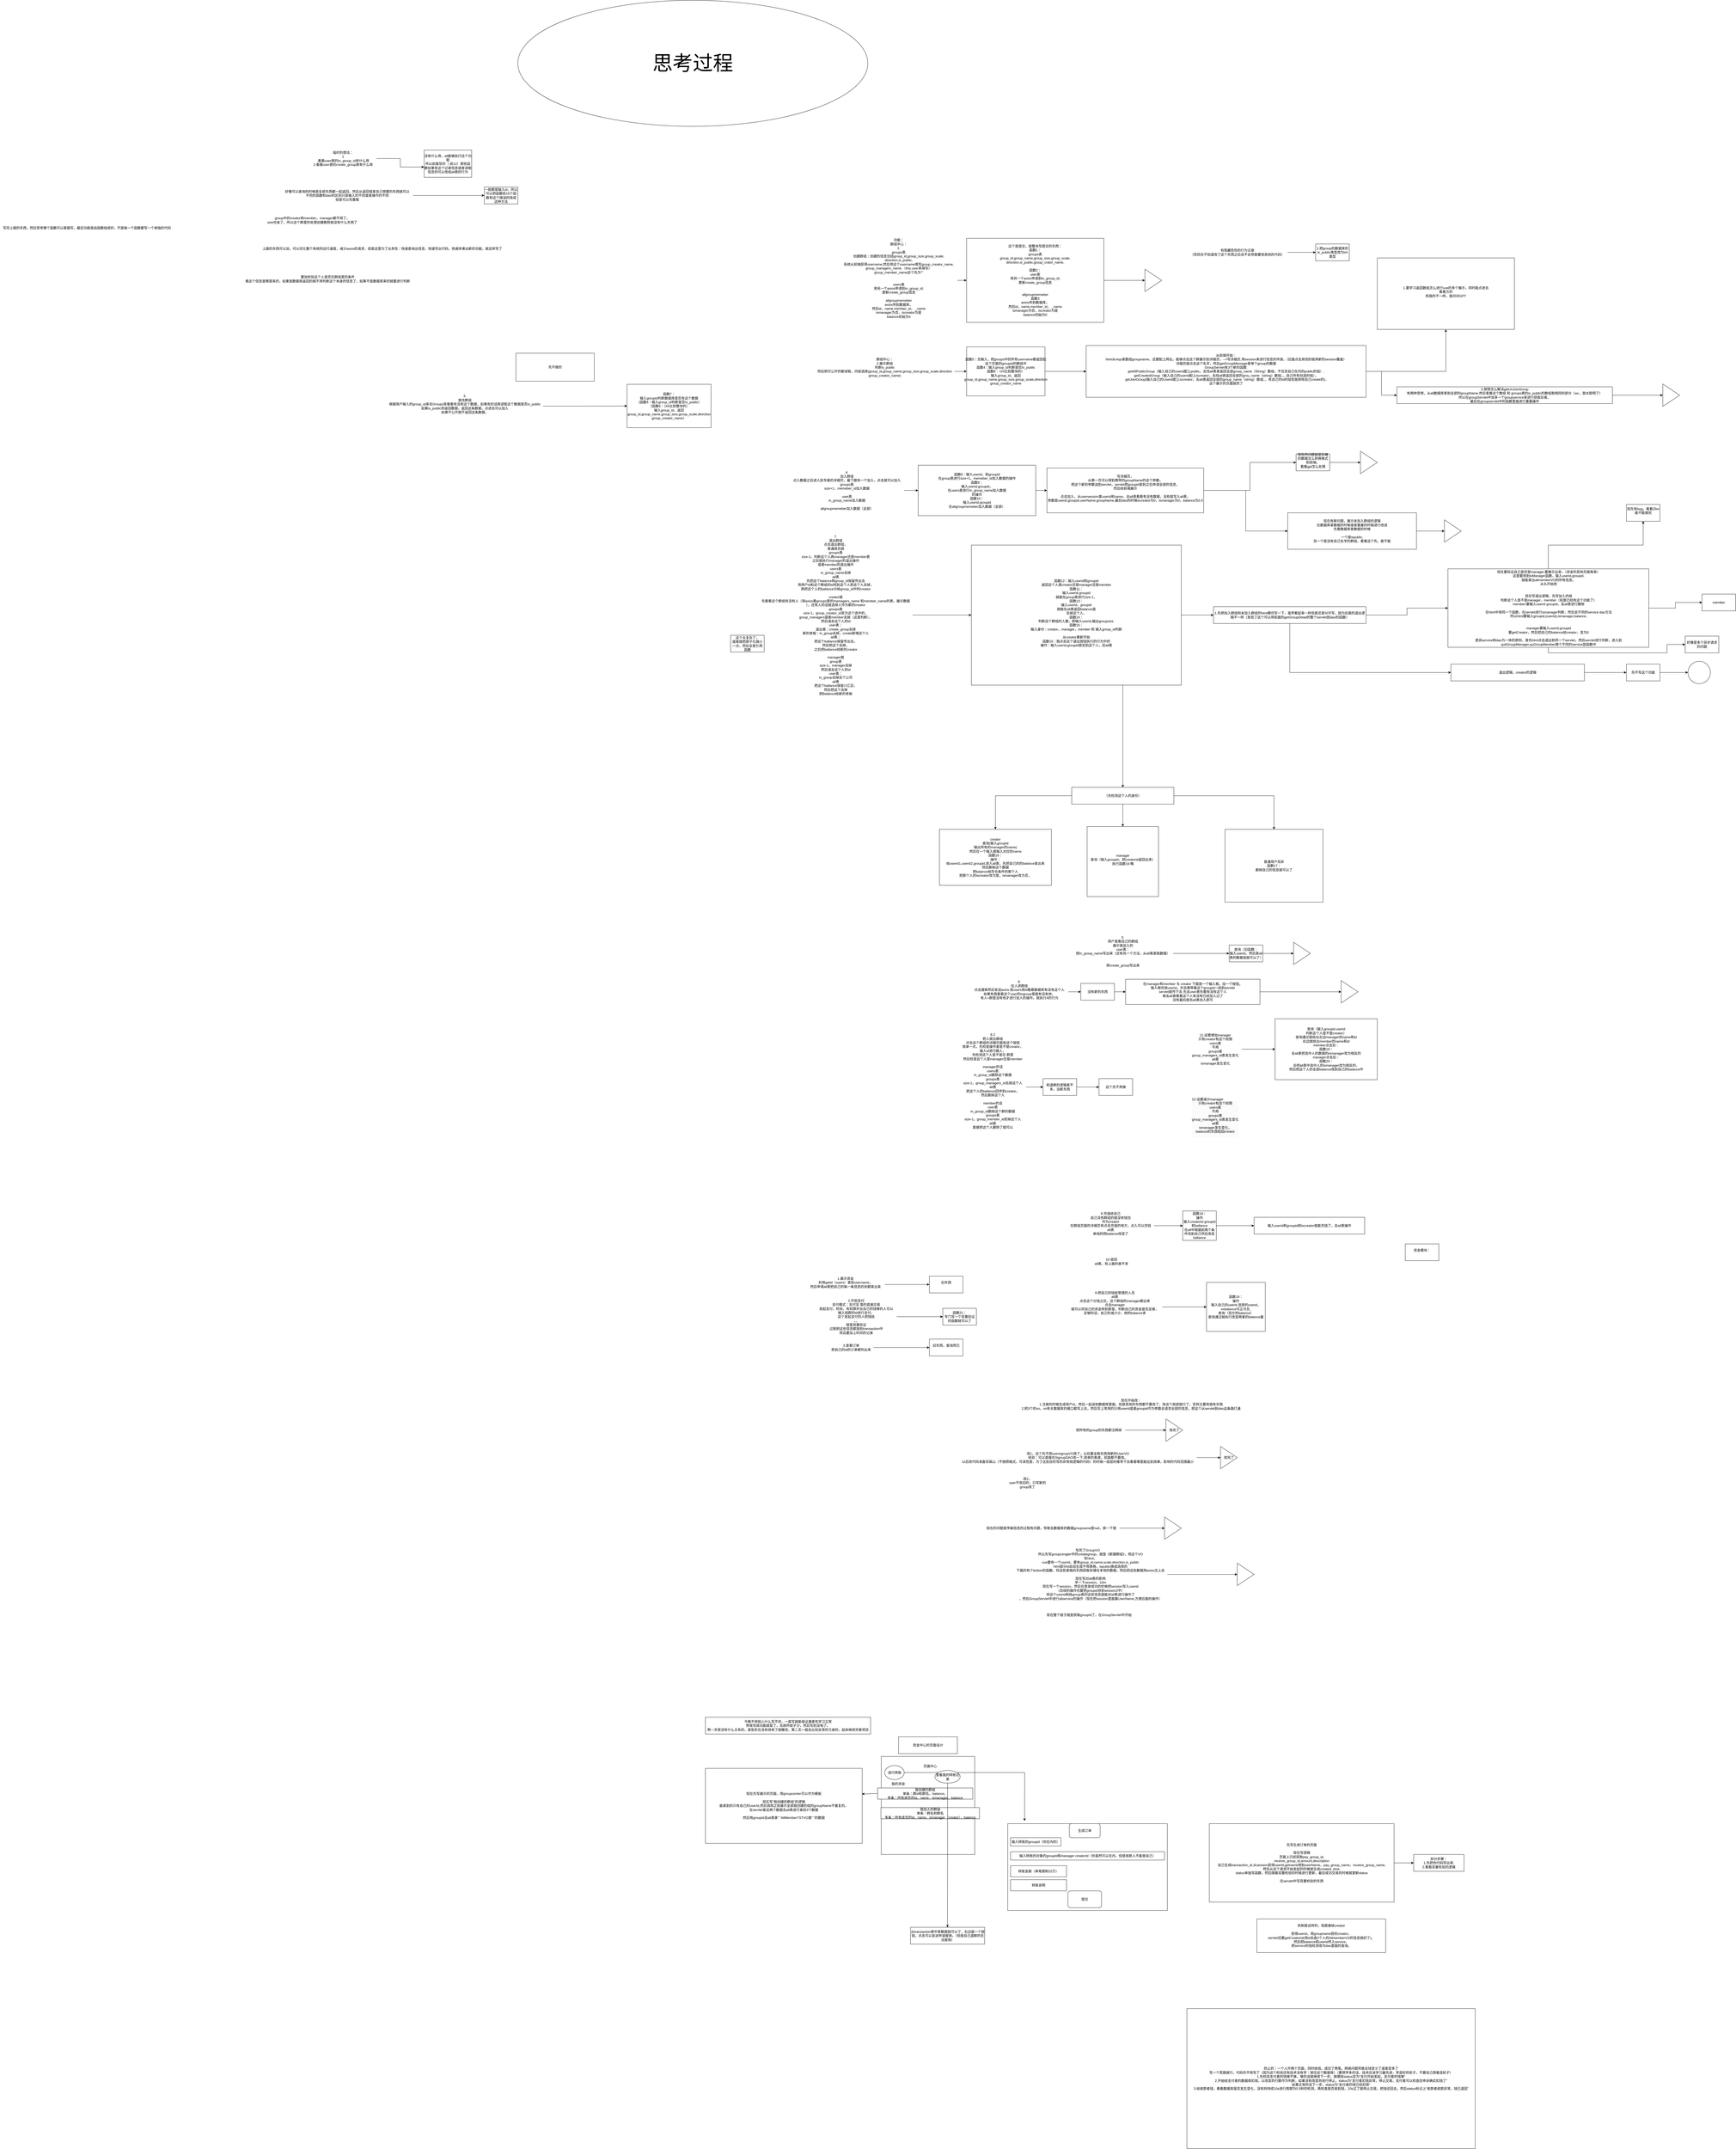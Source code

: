 <mxfile version="24.1.0" type="device">
  <diagram name="第 1 页" id="NUq4SrGGLd8RRuyOiOvq">
    <mxGraphModel dx="24146" dy="14758" grid="1" gridSize="10" guides="1" tooltips="1" connect="1" arrows="1" fold="1" page="1" pageScale="1" pageWidth="827" pageHeight="1169" math="0" shadow="0">
      <root>
        <mxCell id="0" />
        <mxCell id="1" parent="0" />
        <mxCell id="H-t5u0LzTkVtOJ7CLk32-5" style="edgeStyle=orthogonalEdgeStyle;rounded=0;orthogonalLoop=1;jettySize=auto;html=1;entryX=0;entryY=0.5;entryDx=0;entryDy=0;" parent="1" source="zHDodIQWFD-MH4O8TR3--3" target="H-t5u0LzTkVtOJ7CLk32-7" edge="1">
          <mxGeometry relative="1" as="geometry">
            <mxPoint x="3770" y="-420" as="targetPoint" />
          </mxGeometry>
        </mxCell>
        <mxCell id="zHDodIQWFD-MH4O8TR3--3" value="功能：&lt;br&gt;群组中心：&lt;div&gt;1.&lt;br&gt;groups表&lt;br&gt;创建群组：创建的信息包括group_id,group_size,group_scale,&lt;br&gt;direction,is_public,&lt;br&gt;系统从前端获得username,然后用这个username填写group_creator_name,&lt;br&gt;group_managers_name,（this.user来填写）&lt;br&gt;group_member_name这个先为&quot;&quot;&lt;br&gt;&lt;br&gt;&lt;br&gt;users表&lt;br&gt;用另一个axios申请到in_group_id;&lt;br&gt;更新create_group信息&lt;br&gt;&lt;br&gt;allgroupmemeber&lt;br&gt;axios传到数据库，&lt;br&gt;然后id，name,member_id， _name&lt;br&gt;ismanager为否，iscreator为是&lt;br&gt;balance初始为0&lt;br&gt;&lt;br&gt;&lt;/div&gt;" style="text;html=1;align=center;verticalAlign=middle;resizable=0;points=[];autosize=1;strokeColor=none;fillColor=none;" parent="1" vertex="1">
          <mxGeometry x="5260" y="-1340" width="420" height="320" as="geometry" />
        </mxCell>
        <mxCell id="H-t5u0LzTkVtOJ7CLk32-8" style="edgeStyle=orthogonalEdgeStyle;rounded=0;orthogonalLoop=1;jettySize=auto;html=1;entryX=0;entryY=0.5;entryDx=0;entryDy=0;" parent="1" source="zHDodIQWFD-MH4O8TR3--5" target="H-t5u0LzTkVtOJ7CLk32-9" edge="1">
          <mxGeometry relative="1" as="geometry">
            <mxPoint x="7730" y="-435" as="targetPoint" />
          </mxGeometry>
        </mxCell>
        <mxCell id="zHDodIQWFD-MH4O8TR3--5" value="群组中心：&lt;br&gt;2.展示群组&lt;br&gt;判断is_public&lt;br&gt;然后把可公开的都读取，内容选择(group_id,group_name,group_size,group_scale,direction&lt;br&gt;group_creator_name&lt;span style=&quot;background-color: initial;&quot;&gt;)&lt;br&gt;&lt;br&gt;&lt;/span&gt;&lt;div&gt;&lt;div&gt;&lt;br&gt;&lt;/div&gt;&lt;/div&gt;" style="text;html=1;align=center;verticalAlign=middle;resizable=0;points=[];autosize=1;strokeColor=none;fillColor=none;" parent="1" vertex="1">
          <mxGeometry x="5170" y="-910" width="500" height="110" as="geometry" />
        </mxCell>
        <mxCell id="H-t5u0LzTkVtOJ7CLk32-11" value="" style="edgeStyle=orthogonalEdgeStyle;rounded=0;orthogonalLoop=1;jettySize=auto;html=1;" parent="1" source="zHDodIQWFD-MH4O8TR3--6" target="H-t5u0LzTkVtOJ7CLk32-10" edge="1">
          <mxGeometry relative="1" as="geometry" />
        </mxCell>
        <mxCell id="zHDodIQWFD-MH4O8TR3--6" value="3.&lt;br&gt;查找群组&lt;br&gt;根据用户输入的group_id来去Groups库看看有没有这个数据，如果有的话再读取这个数据是否is_public&lt;br&gt;如果is_public则返回数据，返回这条数据，点进去可以加入&lt;br&gt;如果不公开就不返回这条数据，&lt;div&gt;&lt;br&gt;&lt;/div&gt;" style="text;html=1;align=center;verticalAlign=middle;resizable=0;points=[];autosize=1;strokeColor=none;fillColor=none;" parent="1" vertex="1">
          <mxGeometry x="3640" y="-781" width="560" height="100" as="geometry" />
        </mxCell>
        <mxCell id="H-t5u0LzTkVtOJ7CLk32-13" value="" style="edgeStyle=orthogonalEdgeStyle;rounded=0;orthogonalLoop=1;jettySize=auto;html=1;" parent="1" source="zHDodIQWFD-MH4O8TR3--7" target="H-t5u0LzTkVtOJ7CLk32-12" edge="1">
          <mxGeometry relative="1" as="geometry" />
        </mxCell>
        <mxCell id="zHDodIQWFD-MH4O8TR3--7" value="4.&lt;div&gt;加入群组&lt;br&gt;点入数据之后进入到专属的详细页，最下面有一个加入，点击就可以加入&lt;br&gt;groups表&lt;br&gt;size+1，memeber_id加入数据&lt;br&gt;&lt;br&gt;&lt;/div&gt;&lt;div&gt;user表&lt;br&gt;in_group_name加入数据&lt;br&gt;&lt;br&gt;allgroupmemeber加入数据（全部）&lt;/div&gt;" style="text;html=1;align=center;verticalAlign=middle;resizable=0;points=[];autosize=1;strokeColor=none;fillColor=none;" parent="1" vertex="1">
          <mxGeometry x="5080" y="-510" width="410" height="160" as="geometry" />
        </mxCell>
        <mxCell id="1RrjfYRCKqjo4PlX4ka2-25" value="" style="edgeStyle=orthogonalEdgeStyle;rounded=0;orthogonalLoop=1;jettySize=auto;html=1;" parent="1" source="zHDodIQWFD-MH4O8TR3--8" target="1RrjfYRCKqjo4PlX4ka2-24" edge="1">
          <mxGeometry relative="1" as="geometry" />
        </mxCell>
        <mxCell id="zHDodIQWFD-MH4O8TR3--8" value="5.&lt;br&gt;用户查看自己的群组&lt;br&gt;展示我加入的&lt;br&gt;user表：&lt;br&gt;把in_group_name写出来（还有另一个方法，从all表拿取数据）&lt;br&gt;&lt;br&gt;&lt;br&gt;把create_group写出来&lt;div&gt;&lt;br/&gt;&lt;/div&gt;" style="text;html=1;align=center;verticalAlign=middle;resizable=0;points=[];autosize=1;strokeColor=none;fillColor=none;" parent="1" vertex="1">
          <mxGeometry x="6091" y="1153" width="360" height="140" as="geometry" />
        </mxCell>
        <mxCell id="1RrjfYRCKqjo4PlX4ka2-27" value="" style="edgeStyle=orthogonalEdgeStyle;rounded=0;orthogonalLoop=1;jettySize=auto;html=1;" parent="1" source="zHDodIQWFD-MH4O8TR3--9" target="1RrjfYRCKqjo4PlX4ka2-26" edge="1">
          <mxGeometry relative="1" as="geometry" />
        </mxCell>
        <mxCell id="zHDodIQWFD-MH4O8TR3--9" value="6.&lt;br&gt;拉人进群组&lt;br&gt;点击搜索然后发送axios 给users用id看看数据库有没有这个人&lt;br&gt;如果有再看看这个user的ingroup里面有没有他，&lt;br&gt;有人+群里没有他才进行加人的操作。就执行4的行为&lt;div&gt;&lt;br&gt;&lt;/div&gt;" style="text;html=1;align=center;verticalAlign=middle;resizable=0;points=[];autosize=1;strokeColor=none;fillColor=none;" parent="1" vertex="1">
          <mxGeometry x="5726" y="1310" width="350" height="100" as="geometry" />
        </mxCell>
        <mxCell id="H-t5u0LzTkVtOJ7CLk32-16" value="" style="edgeStyle=orthogonalEdgeStyle;rounded=0;orthogonalLoop=1;jettySize=auto;html=1;" parent="1" source="zHDodIQWFD-MH4O8TR3--10" target="H-t5u0LzTkVtOJ7CLk32-15" edge="1">
          <mxGeometry relative="1" as="geometry" />
        </mxCell>
        <mxCell id="1RrjfYRCKqjo4PlX4ka2-14" value="" style="edgeStyle=orthogonalEdgeStyle;rounded=0;orthogonalLoop=1;jettySize=auto;html=1;" parent="1" source="zHDodIQWFD-MH4O8TR3--10" target="1RrjfYRCKqjo4PlX4ka2-13" edge="1">
          <mxGeometry relative="1" as="geometry" />
        </mxCell>
        <mxCell id="zHDodIQWFD-MH4O8TR3--10" value="7.&lt;br&gt;退出群组&lt;br&gt;点击退出群组，&lt;br&gt;普通成员就&lt;br&gt;groups表&lt;br&gt;size-1，判断这个人再manager还是member表&lt;br&gt;之后就执行manager的退出操作&lt;br&gt;或者member的退出操作&lt;br&gt;users表&lt;br&gt;in_group_name去掉&lt;br&gt;all表&lt;br&gt;先把这个balance和group_id保留传出去&lt;br&gt;用用户id和这个群组的id找到这个人把这个人去掉，&lt;br&gt;再把这个人的ballance分给group_id中的creator&lt;br&gt;&lt;br&gt;creator就&lt;br&gt;先看看这个群组有没有人（用axios看groups表的mamagers_name 和member_name的表，展示数据&lt;br&gt;），还有人的话就选择人作为新的creator&lt;br&gt;groups表&lt;br&gt;size-1，group_creator_id变为这个选中的，&lt;br&gt;group_managers或者member去掉（这里判断），&lt;div&gt;然后减去这个人的id&lt;br&gt;user表：&lt;br&gt;退出者：create_group去掉&lt;br&gt;新的老板：in_group去掉，create新增这个人&lt;br&gt;&lt;/div&gt;&lt;div&gt;all表：&lt;br&gt;&lt;/div&gt;&lt;div&gt;把这个ballance保留传出去，&lt;br&gt;然后把这个去掉，&lt;br&gt;之后把ballance给新的creator&lt;br&gt;&lt;br&gt;manager就&lt;br&gt;group表&lt;br&gt;size-1，manager去掉&lt;br&gt;然后减去这个人的id&lt;br&gt;user表：&lt;br&gt;in_group去掉这个公司&lt;br&gt;all表&lt;br&gt;把这个ballance保留川汇区，&lt;br&gt;然后把这个去掉&lt;br&gt;把Ballance给新的老板&lt;/div&gt;" style="text;html=1;align=center;verticalAlign=middle;resizable=0;points=[];autosize=1;strokeColor=none;fillColor=none;" parent="1" vertex="1">
          <mxGeometry x="4970" y="-280" width="550" height="590" as="geometry" />
        </mxCell>
        <mxCell id="zHDodIQWFD-MH4O8TR3--15" value="这个太复杂了，&lt;div&gt;或者就把原子化搞小一点，然后全是引用函数&lt;/div&gt;" style="whiteSpace=wrap;html=1;" parent="1" vertex="1">
          <mxGeometry x="4870" y="87" width="120" height="60" as="geometry" />
        </mxCell>
        <mxCell id="1RrjfYRCKqjo4PlX4ka2-32" value="" style="edgeStyle=orthogonalEdgeStyle;rounded=0;orthogonalLoop=1;jettySize=auto;html=1;" parent="1" source="zHDodIQWFD-MH4O8TR3--16" target="1RrjfYRCKqjo4PlX4ka2-31" edge="1">
          <mxGeometry relative="1" as="geometry" />
        </mxCell>
        <mxCell id="zHDodIQWFD-MH4O8TR3--16" value="8.充值给自己&lt;br&gt;自己没有群组的就没有钱包&lt;div&gt;作为creator&lt;br&gt;在群组页面的详细页有点击充值的地方，点入可以充钱&lt;br&gt;all表&lt;br&gt;单纯的把balance改变了&lt;/div&gt;&lt;div&gt;&lt;br&gt;&lt;/div&gt;" style="text;html=1;align=center;verticalAlign=middle;resizable=0;points=[];autosize=1;strokeColor=none;fillColor=none;" parent="1" vertex="1">
          <mxGeometry x="6072" y="2140" width="310" height="110" as="geometry" />
        </mxCell>
        <mxCell id="1RrjfYRCKqjo4PlX4ka2-36" value="" style="edgeStyle=orthogonalEdgeStyle;rounded=0;orthogonalLoop=1;jettySize=auto;html=1;" parent="1" source="5vppP23f7L8zMcaUpjGX-1" target="1RrjfYRCKqjo4PlX4ka2-35" edge="1">
          <mxGeometry relative="1" as="geometry" />
        </mxCell>
        <mxCell id="5vppP23f7L8zMcaUpjGX-1" value="9.把自己的钱给管理的人员&lt;div&gt;all表&lt;br&gt;&lt;/div&gt;&lt;div&gt;点击这个分钱之后，这个群组的manager都出来&lt;br&gt;点击manager&lt;br&gt;就可以将自己的资金转到那里，判断自己的资金是否足够，&lt;br&gt;足够的话，自己的减少少，他的balance多&lt;br&gt;&lt;/div&gt;&lt;div&gt;&lt;br&gt;&lt;/div&gt;&lt;div&gt;&lt;br&gt;&lt;/div&gt;" style="text;html=1;align=center;verticalAlign=middle;resizable=0;points=[];autosize=1;strokeColor=none;fillColor=none;" parent="1" vertex="1">
          <mxGeometry x="6072" y="2420" width="340" height="130" as="geometry" />
        </mxCell>
        <mxCell id="5vppP23f7L8zMcaUpjGX-2" value="10.收回&lt;br&gt;all表，和上面的差不多" style="text;html=1;align=center;verticalAlign=middle;resizable=0;points=[];autosize=1;strokeColor=none;fillColor=none;" parent="1" vertex="1">
          <mxGeometry x="6160" y="2302.5" width="140" height="40" as="geometry" />
        </mxCell>
        <mxCell id="1RrjfYRCKqjo4PlX4ka2-42" value="" style="edgeStyle=orthogonalEdgeStyle;rounded=0;orthogonalLoop=1;jettySize=auto;html=1;" parent="1" source="5vppP23f7L8zMcaUpjGX-3" target="1RrjfYRCKqjo4PlX4ka2-41" edge="1">
          <mxGeometry relative="1" as="geometry" />
        </mxCell>
        <mxCell id="5vppP23f7L8zMcaUpjGX-3" value="11.设置增加manager&lt;div&gt;只有creator有这个权限&lt;/div&gt;&lt;div&gt;users表&lt;br&gt;不用&lt;br&gt;groups表&lt;br&gt;group_managers_id表发生变化&lt;br&gt;all表&lt;br&gt;ismanager发生变化&lt;/div&gt;" style="text;html=1;align=center;verticalAlign=middle;resizable=0;points=[];autosize=1;strokeColor=none;fillColor=none;" parent="1" vertex="1">
          <mxGeometry x="6506" y="1500" width="190" height="130" as="geometry" />
        </mxCell>
        <mxCell id="5vppP23f7L8zMcaUpjGX-4" value="&lt;span style=&quot;color: rgb(0, 0, 0); font-family: Helvetica; font-size: 12px; font-style: normal; font-variant-ligatures: normal; font-variant-caps: normal; font-weight: 400; letter-spacing: normal; orphans: 2; text-align: center; text-indent: 0px; text-transform: none; widows: 2; word-spacing: 0px; -webkit-text-stroke-width: 0px; white-space: nowrap; background-color: rgb(251, 251, 251); text-decoration-thickness: initial; text-decoration-style: initial; text-decoration-color: initial; display: inline !important; float: none;&quot;&gt;12.设置减少manager&lt;/span&gt;&lt;div style=&quot;color: rgb(0, 0, 0); font-family: Helvetica; font-size: 12px; font-style: normal; font-variant-ligatures: normal; font-variant-caps: normal; font-weight: 400; letter-spacing: normal; orphans: 2; text-align: center; text-indent: 0px; text-transform: none; widows: 2; word-spacing: 0px; -webkit-text-stroke-width: 0px; white-space: nowrap; background-color: rgb(251, 251, 251); text-decoration-thickness: initial; text-decoration-style: initial; text-decoration-color: initial;&quot;&gt;只有creator有这个权限&lt;/div&gt;&lt;div style=&quot;color: rgb(0, 0, 0); font-family: Helvetica; font-size: 12px; font-style: normal; font-variant-ligatures: normal; font-variant-caps: normal; font-weight: 400; letter-spacing: normal; orphans: 2; text-align: center; text-indent: 0px; text-transform: none; widows: 2; word-spacing: 0px; -webkit-text-stroke-width: 0px; white-space: nowrap; background-color: rgb(251, 251, 251); text-decoration-thickness: initial; text-decoration-style: initial; text-decoration-color: initial;&quot;&gt;users表&lt;br&gt;不用&lt;br&gt;groups表&lt;br&gt;group_managers_id表发生变化&lt;br&gt;all表&lt;br&gt;ismanager发生变化，&lt;br&gt;balance的东西给回creator&lt;/div&gt;&lt;div style=&quot;color: rgb(0, 0, 0); font-family: Helvetica; font-size: 12px; font-style: normal; font-variant-ligatures: normal; font-variant-caps: normal; font-weight: 400; letter-spacing: normal; orphans: 2; text-align: center; text-indent: 0px; text-transform: none; widows: 2; word-spacing: 0px; -webkit-text-stroke-width: 0px; white-space: nowrap; background-color: rgb(251, 251, 251); text-decoration-thickness: initial; text-decoration-style: initial; text-decoration-color: initial;&quot;&gt;&lt;br&gt;&lt;/div&gt;" style="text;whiteSpace=wrap;html=1;" parent="1" vertex="1">
          <mxGeometry x="6516" y="1730" width="200" height="140" as="geometry" />
        </mxCell>
        <mxCell id="1RrjfYRCKqjo4PlX4ka2-30" value="" style="edgeStyle=orthogonalEdgeStyle;rounded=0;orthogonalLoop=1;jettySize=auto;html=1;" parent="1" source="5vppP23f7L8zMcaUpjGX-5" target="1RrjfYRCKqjo4PlX4ka2-29" edge="1">
          <mxGeometry relative="1" as="geometry" />
        </mxCell>
        <mxCell id="5vppP23f7L8zMcaUpjGX-5" value="6.2&lt;br&gt;把人提出群组&lt;br&gt;点击这个群组的详细页面有这个按钮&lt;br&gt;&lt;div&gt;简单一点，先检查操作者是不是creator，&lt;br&gt;输入id进行踢人，&lt;/div&gt;&lt;div&gt;先检测这个人是不是在 群里&lt;br&gt;然后检查这个人是manager还是member&lt;/div&gt;&lt;div&gt;&lt;br&gt;&lt;/div&gt;&lt;div&gt;manager的话&lt;br&gt;users表&lt;/div&gt;&lt;div&gt;in_group_id删除这个数据&lt;br&gt;groups表&lt;br&gt;size-1，group_managers_id去掉这个人&lt;br&gt;all表&lt;br&gt;把这个人的ballance回传到creator。&lt;/div&gt;&lt;div&gt;然后删掉这个人&lt;/div&gt;&lt;div&gt;&lt;br&gt;member的话&lt;br&gt;user表&lt;/div&gt;&lt;div&gt;in_group_id删掉这个群的数据&lt;/div&gt;&lt;div&gt;groups表&lt;br&gt;size-1，group_member_id剪掉这个人&lt;/div&gt;&lt;div&gt;all表&lt;br&gt;直接把这个人删除了就可以&lt;/div&gt;&lt;div&gt;&lt;br&gt;&lt;br&gt;&lt;br&gt;&lt;/div&gt;" style="text;html=1;align=center;verticalAlign=middle;resizable=0;points=[];autosize=1;strokeColor=none;fillColor=none;" parent="1" vertex="1">
          <mxGeometry x="5686" y="1500" width="240" height="400" as="geometry" />
        </mxCell>
        <mxCell id="5vppP23f7L8zMcaUpjGX-6" value="写完上面的东西，然后思考哪个函数可以直接写，最后功能是由函数组成的，不是每一个函数都写一个单独的代码&lt;div&gt;&lt;br&gt;&lt;/div&gt;" style="text;html=1;align=center;verticalAlign=middle;resizable=0;points=[];autosize=1;strokeColor=none;fillColor=none;" parent="1" vertex="1">
          <mxGeometry x="2260" y="-1380" width="620" height="40" as="geometry" />
        </mxCell>
        <mxCell id="7Gvqbz4bGP_DDyVW6wAm-2" value="" style="edgeStyle=orthogonalEdgeStyle;rounded=0;orthogonalLoop=1;jettySize=auto;html=1;" parent="1" source="5vppP23f7L8zMcaUpjGX-8" target="7Gvqbz4bGP_DDyVW6wAm-1" edge="1">
          <mxGeometry relative="1" as="geometry" />
        </mxCell>
        <mxCell id="5vppP23f7L8zMcaUpjGX-8" value="1.展示资金&lt;div&gt;利用getid（users）拿到username，&lt;/div&gt;&lt;div&gt;然后申请all表把自己的每一条信息的余额拿出来&lt;/div&gt;&lt;div&gt;&lt;br&gt;&lt;/div&gt;" style="text;html=1;align=center;verticalAlign=middle;resizable=0;points=[];autosize=1;strokeColor=none;fillColor=none;" parent="1" vertex="1">
          <mxGeometry x="5140" y="2370" width="280" height="70" as="geometry" />
        </mxCell>
        <mxCell id="7Gvqbz4bGP_DDyVW6wAm-4" value="" style="edgeStyle=orthogonalEdgeStyle;rounded=0;orthogonalLoop=1;jettySize=auto;html=1;" parent="1" source="H-t5u0LzTkVtOJ7CLk32-2" target="7Gvqbz4bGP_DDyVW6wAm-3" edge="1">
          <mxGeometry relative="1" as="geometry" />
        </mxCell>
        <mxCell id="H-t5u0LzTkVtOJ7CLk32-2" value="&lt;div&gt;2.开启支付&lt;/div&gt;支付模式：支付宝 类的直接交易&lt;br&gt;发起支付，检验，有权限并且自己的钱够的人可以&lt;br&gt;输入组群的id进行支付，&lt;br&gt;这个发起支付的人把钱给&lt;br&gt;.。。&lt;br&gt;就是双重验证&lt;br&gt;过程把这些信息都放到transaction中&lt;br&gt;而且要加上时间的记录" style="text;html=1;align=center;verticalAlign=middle;resizable=0;points=[];autosize=1;strokeColor=none;fillColor=none;" parent="1" vertex="1">
          <mxGeometry x="5173" y="2450" width="290" height="140" as="geometry" />
        </mxCell>
        <mxCell id="7Gvqbz4bGP_DDyVW6wAm-6" value="" style="edgeStyle=orthogonalEdgeStyle;rounded=0;orthogonalLoop=1;jettySize=auto;html=1;" parent="1" source="H-t5u0LzTkVtOJ7CLk32-4" target="7Gvqbz4bGP_DDyVW6wAm-5" edge="1">
          <mxGeometry relative="1" as="geometry" />
        </mxCell>
        <mxCell id="H-t5u0LzTkVtOJ7CLk32-4" value="3.查看订单&lt;div&gt;把自己的id的订单都列出来&lt;/div&gt;" style="text;html=1;align=center;verticalAlign=middle;resizable=0;points=[];autosize=1;strokeColor=none;fillColor=none;" parent="1" vertex="1">
          <mxGeometry x="5220" y="2610" width="160" height="40" as="geometry" />
        </mxCell>
        <mxCell id="9btDxoNZGlSbS2S80ch7-4" value="" style="edgeStyle=orthogonalEdgeStyle;rounded=0;orthogonalLoop=1;jettySize=auto;html=1;" parent="1" source="H-t5u0LzTkVtOJ7CLk32-7" target="9btDxoNZGlSbS2S80ch7-3" edge="1">
          <mxGeometry relative="1" as="geometry" />
        </mxCell>
        <mxCell id="H-t5u0LzTkVtOJ7CLk32-7" value="这个是提交，就整块写提交的东西：&lt;br&gt;&lt;span style=&quot;text-wrap: nowrap;&quot;&gt;函数1：&lt;br&gt;groups表&lt;br&gt;&lt;/span&gt;&lt;span style=&quot;text-wrap: nowrap;&quot;&gt;group_id,group_name,group_size,group_scale,&lt;/span&gt;&lt;br style=&quot;text-wrap: nowrap;&quot;&gt;&lt;span style=&quot;text-wrap: nowrap;&quot;&gt;direction,is_public,group_crator_name,&lt;/span&gt;&lt;span style=&quot;text-wrap: nowrap;&quot;&gt;&lt;br&gt;&lt;/span&gt;&lt;div&gt;&lt;span style=&quot;text-wrap: nowrap;&quot;&gt;&lt;br&gt;&lt;/span&gt;&lt;/div&gt;&lt;div&gt;&lt;span style=&quot;text-wrap: nowrap;&quot;&gt;函数2：&lt;br&gt;user表&lt;br&gt;&lt;/span&gt;&lt;span style=&quot;text-wrap: nowrap;&quot;&gt;用另一个axios申请到in_group_id;&lt;/span&gt;&lt;br style=&quot;text-wrap: nowrap;&quot;&gt;&lt;span style=&quot;text-wrap: nowrap;&quot;&gt;更新create_group信息&lt;/span&gt;&lt;span style=&quot;text-wrap: nowrap;&quot;&gt;&lt;br&gt;&lt;/span&gt;&lt;/div&gt;&lt;div&gt;&lt;span style=&quot;text-wrap: nowrap;&quot;&gt;&lt;br&gt;&lt;/span&gt;&lt;/div&gt;&lt;div&gt;&lt;span style=&quot;text-wrap: nowrap;&quot;&gt;&lt;br&gt;&lt;/span&gt;&lt;/div&gt;&lt;div&gt;&lt;span style=&quot;text-wrap: nowrap;&quot;&gt;allgroupmemeber&lt;/span&gt;&lt;br style=&quot;text-wrap: nowrap;&quot;&gt;&lt;span style=&quot;text-wrap: nowrap;&quot;&gt;函数3&lt;br&gt;axios传到数据库，&lt;/span&gt;&lt;br style=&quot;text-wrap: nowrap;&quot;&gt;&lt;span style=&quot;text-wrap: nowrap;&quot;&gt;然后id，name,member_id， _name&lt;/span&gt;&lt;br style=&quot;text-wrap: nowrap;&quot;&gt;&lt;span style=&quot;text-wrap: nowrap;&quot;&gt;ismanager为否，iscreator为是&lt;/span&gt;&lt;br style=&quot;text-wrap: nowrap;&quot;&gt;&lt;span style=&quot;text-wrap: nowrap;&quot;&gt;balance初始为0&lt;/span&gt;&lt;span style=&quot;text-wrap: nowrap;&quot;&gt;&lt;br&gt;&lt;/span&gt;&lt;/div&gt;" style="whiteSpace=wrap;html=1;" parent="1" vertex="1">
          <mxGeometry x="5713" y="-1330" width="490" height="300" as="geometry" />
        </mxCell>
        <mxCell id="9btDxoNZGlSbS2S80ch7-6" value="" style="edgeStyle=orthogonalEdgeStyle;rounded=0;orthogonalLoop=1;jettySize=auto;html=1;" parent="1" source="H-t5u0LzTkVtOJ7CLk32-9" target="9btDxoNZGlSbS2S80ch7-5" edge="1">
          <mxGeometry relative="1" as="geometry" />
        </mxCell>
        <mxCell id="H-t5u0LzTkVtOJ7CLk32-9" value="函数5：无输入，把groups中的所有username都返回到这个页面的groupid的数组中&lt;div&gt;函数4：输入group_id判断是否Is_public&lt;br&gt;函数6：（##比较整块的）&lt;br&gt;输入group_id，返回&lt;span style=&quot;text-wrap: nowrap; background-color: initial;&quot;&gt;group_id,group_name,group_size,group_scale,direction&lt;/span&gt;&lt;/div&gt;&lt;span style=&quot;text-wrap: nowrap;&quot;&gt;group_creator_name&lt;/span&gt;" style="whiteSpace=wrap;html=1;" parent="1" vertex="1">
          <mxGeometry x="5713" y="-942.5" width="280" height="175" as="geometry" />
        </mxCell>
        <mxCell id="H-t5u0LzTkVtOJ7CLk32-10" value="函数7：&lt;br&gt;输入groupid判断数据库是否有这个数据&lt;div&gt;（&lt;span style=&quot;background-color: initial;&quot;&gt;函数4：输入group_id判断是否Is_public&lt;/span&gt;&lt;span style=&quot;background-color: initial;&quot;&gt;）&lt;br&gt;（&lt;/span&gt;&lt;span style=&quot;background-color: initial;&quot;&gt;函数6：（##比较整块的）&lt;/span&gt;&lt;/div&gt;&lt;div&gt;输入group_id，返回&lt;span style=&quot;text-wrap: nowrap; background-color: initial;&quot;&gt;group_id,group_name,group_size,group_scale,direction&lt;/span&gt;&lt;/div&gt;&lt;div&gt;&lt;span style=&quot;text-wrap: nowrap; background-color: initial;&quot;&gt;group_creator_name&lt;/span&gt;&lt;span style=&quot;background-color: initial;&quot;&gt;）&lt;/span&gt;&lt;/div&gt;" style="whiteSpace=wrap;html=1;" parent="1" vertex="1">
          <mxGeometry x="4500" y="-809" width="300" height="155" as="geometry" />
        </mxCell>
        <mxCell id="IuYvCM7X7xOVFosO63ge-5" value="" style="edgeStyle=orthogonalEdgeStyle;rounded=0;orthogonalLoop=1;jettySize=auto;html=1;" parent="1" source="H-t5u0LzTkVtOJ7CLk32-12" target="IuYvCM7X7xOVFosO63ge-4" edge="1">
          <mxGeometry relative="1" as="geometry" />
        </mxCell>
        <mxCell id="H-t5u0LzTkVtOJ7CLk32-12" value="函数8：输入userid，和groupid&lt;br&gt;在group表进行&lt;span style=&quot;text-wrap: nowrap;&quot;&gt;size+1，memeber_id加入数据的操作&lt;/span&gt;&lt;br style=&quot;text-wrap: nowrap;&quot;&gt;&lt;div&gt;&lt;span style=&quot;text-wrap: nowrap;&quot;&gt;函数9：&lt;/span&gt;&lt;/div&gt;&lt;div&gt;&lt;span style=&quot;text-wrap: nowrap;&quot;&gt;输入userid,groupid，&lt;br&gt;在users表进行&lt;/span&gt;&lt;span style=&quot;text-wrap: nowrap; background-color: initial;&quot;&gt;in_group_name加入数据&lt;/span&gt;&lt;span style=&quot;text-wrap: nowrap;&quot;&gt;&lt;br&gt;&lt;/span&gt;&lt;/div&gt;的操作&lt;div&gt;函数10：&lt;br&gt;输入userid,groupid&lt;br&gt;在&lt;span style=&quot;text-wrap: nowrap; background-color: initial;&quot;&gt;allgroupmemeber加入数据（全部）&lt;/span&gt;&lt;/div&gt;" style="whiteSpace=wrap;html=1;" parent="1" vertex="1">
          <mxGeometry x="5540" y="-520" width="420" height="180" as="geometry" />
        </mxCell>
        <mxCell id="gKFfwpDROmzLkyQQ0qld-6" value="" style="edgeStyle=orthogonalEdgeStyle;rounded=0;orthogonalLoop=1;jettySize=auto;html=1;" parent="1" source="H-t5u0LzTkVtOJ7CLk32-15" target="gKFfwpDROmzLkyQQ0qld-5" edge="1">
          <mxGeometry relative="1" as="geometry" />
        </mxCell>
        <mxCell id="H-t5u0LzTkVtOJ7CLk32-15" value="函数12：输入userid和groupid&lt;br&gt;返回这个人是creator还是manager还是member&lt;br&gt;函数11：&lt;div&gt;输入userid,groupid&lt;br&gt;就能在group表进行size-1，&lt;br&gt;函数13：&lt;/div&gt;&lt;div&gt;输入userid，groupid&lt;br&gt;就能在all表返回balance值&lt;/div&gt;&lt;div&gt;去掉这个人。&lt;/div&gt;&lt;div&gt;函数14：&lt;br&gt;判断这个群组的人数，即输入userid,输出groupsize.&lt;/div&gt;&lt;div&gt;函数15：&lt;/div&gt;&lt;div&gt;输入身份：creator，manager，member 和 输入group_id判断&lt;br&gt;&lt;br&gt;从creator重新开始&lt;/div&gt;&lt;div&gt;函数16：我点击这个退出按钮执行的行为中的&lt;br&gt;操作：输入userid,groupid锁定到这个人，后all表&lt;br&gt;&lt;br&gt;&lt;/div&gt;" style="whiteSpace=wrap;html=1;" parent="1" vertex="1">
          <mxGeometry x="5730" y="-235" width="750" height="500" as="geometry" />
        </mxCell>
        <mxCell id="H-t5u0LzTkVtOJ7CLk32-18" style="edgeStyle=orthogonalEdgeStyle;rounded=0;orthogonalLoop=1;jettySize=auto;html=1;entryX=-0.002;entryY=0.621;entryDx=0;entryDy=0;entryPerimeter=0;" parent="1" source="H-t5u0LzTkVtOJ7CLk32-17" target="H-t5u0LzTkVtOJ7CLk32-19" edge="1">
          <mxGeometry relative="1" as="geometry">
            <mxPoint x="3765" y="-1615" as="targetPoint" />
          </mxGeometry>
        </mxCell>
        <mxCell id="H-t5u0LzTkVtOJ7CLk32-17" value="临时的想法：&lt;div&gt;1&lt;/div&gt;&lt;div&gt;.看看user表的In_group_id有什么用&lt;/div&gt;&lt;div&gt;2.看看user表的create_group表有什么用&lt;/div&gt;" style="text;html=1;align=center;verticalAlign=middle;resizable=0;points=[];autosize=1;strokeColor=none;fillColor=none;" parent="1" vertex="1">
          <mxGeometry x="3365" y="-1650" width="240" height="70" as="geometry" />
        </mxCell>
        <mxCell id="H-t5u0LzTkVtOJ7CLk32-19" value="没有什么用，all能够执行这个功能&lt;br&gt;所以前面写的（ 前12）那些函数如果有这个记录信息或者读取信息的可以改成all表的行为" style="whiteSpace=wrap;html=1;" parent="1" vertex="1">
          <mxGeometry x="3775" y="-1645" width="170" height="97" as="geometry" />
        </mxCell>
        <mxCell id="1RrjfYRCKqjo4PlX4ka2-5" value="" style="edgeStyle=orthogonalEdgeStyle;rounded=0;orthogonalLoop=1;jettySize=auto;html=1;" parent="1" source="1RrjfYRCKqjo4PlX4ka2-3" target="1RrjfYRCKqjo4PlX4ka2-4" edge="1">
          <mxGeometry relative="1" as="geometry" />
        </mxCell>
        <mxCell id="1RrjfYRCKqjo4PlX4ka2-3" value="好像可以查询的时候是全部东西都一起返回，然后从返回值拿自己想要的东西就可以&lt;div&gt;不同的函数和dao的区别只是输入的不同或者操作的不同&lt;br&gt;但是可以写重载&lt;/div&gt;" style="text;html=1;align=center;verticalAlign=middle;resizable=0;points=[];autosize=1;strokeColor=none;fillColor=none;" parent="1" vertex="1">
          <mxGeometry x="3265" y="-1513" width="470" height="60" as="geometry" />
        </mxCell>
        <mxCell id="1RrjfYRCKqjo4PlX4ka2-4" value="一般都是输入id，所以可以把函数前15个函数有这个错误的改成这种方法" style="whiteSpace=wrap;html=1;" parent="1" vertex="1">
          <mxGeometry x="3990" y="-1513" width="120" height="60" as="geometry" />
        </mxCell>
        <mxCell id="1RrjfYRCKqjo4PlX4ka2-7" value="group中的creator和member，manager都不用了，&lt;br&gt;size也省了，所以这个群里的处理创建删除就没有什么东西了" style="text;html=1;align=center;verticalAlign=middle;resizable=0;points=[];autosize=1;strokeColor=none;fillColor=none;" parent="1" vertex="1">
          <mxGeometry x="3205" y="-1415" width="340" height="40" as="geometry" />
        </mxCell>
        <mxCell id="1RrjfYRCKqjo4PlX4ka2-16" value="" style="edgeStyle=orthogonalEdgeStyle;rounded=0;orthogonalLoop=1;jettySize=auto;html=1;" parent="1" source="1RrjfYRCKqjo4PlX4ka2-13" target="1RrjfYRCKqjo4PlX4ka2-15" edge="1">
          <mxGeometry relative="1" as="geometry" />
        </mxCell>
        <mxCell id="1RrjfYRCKqjo4PlX4ka2-18" value="" style="edgeStyle=orthogonalEdgeStyle;rounded=0;orthogonalLoop=1;jettySize=auto;html=1;" parent="1" source="1RrjfYRCKqjo4PlX4ka2-13" target="1RrjfYRCKqjo4PlX4ka2-17" edge="1">
          <mxGeometry relative="1" as="geometry" />
        </mxCell>
        <mxCell id="1RrjfYRCKqjo4PlX4ka2-22" value="" style="edgeStyle=orthogonalEdgeStyle;rounded=0;orthogonalLoop=1;jettySize=auto;html=1;" parent="1" source="1RrjfYRCKqjo4PlX4ka2-13" target="1RrjfYRCKqjo4PlX4ka2-21" edge="1">
          <mxGeometry relative="1" as="geometry" />
        </mxCell>
        <mxCell id="1RrjfYRCKqjo4PlX4ka2-13" value="&lt;div&gt;（先检测这个人的身份）&lt;/div&gt;" style="whiteSpace=wrap;html=1;" parent="1" vertex="1">
          <mxGeometry x="6088.5" y="630" width="365" height="60" as="geometry" />
        </mxCell>
        <mxCell id="1RrjfYRCKqjo4PlX4ka2-15" value="creator&lt;div&gt;查询(输入groupId&lt;br&gt;输出所有的manager的name)&lt;/div&gt;&lt;div&gt;然后在一个输入框输入对应的name&lt;br&gt;函数16：&lt;br&gt;操作：&lt;br&gt;给userid1,userid2,groupid,进入all表，先把自己的的balance拿出来&lt;br&gt;然后删掉这个数据&lt;br&gt;把balance给符合条件的那个人&lt;br&gt;把那个人的iscreator改为是，ismanager改为否，&lt;/div&gt;" style="whiteSpace=wrap;html=1;" parent="1" vertex="1">
          <mxGeometry x="5616" y="780" width="400" height="200" as="geometry" />
        </mxCell>
        <mxCell id="1RrjfYRCKqjo4PlX4ka2-17" value="manager&lt;div&gt;查询（输入groupid，把creatorid返回出来）&lt;br&gt;执行函数16:略&lt;br&gt;&lt;br&gt;&lt;/div&gt;" style="whiteSpace=wrap;html=1;" parent="1" vertex="1">
          <mxGeometry x="6143.5" y="770" width="255" height="250" as="geometry" />
        </mxCell>
        <mxCell id="1RrjfYRCKqjo4PlX4ka2-19" value="上面的东西可以加，可以优化整个系统的运行速度，减少axios的请求，但是这里为了业务性：快速查询出信息，快速写出代码，快速拼凑出新的功能，就这样写了" style="text;html=1;align=center;verticalAlign=middle;resizable=0;points=[];autosize=1;strokeColor=none;fillColor=none;" parent="1" vertex="1">
          <mxGeometry x="3185" y="-1308" width="880" height="30" as="geometry" />
        </mxCell>
        <mxCell id="1RrjfYRCKqjo4PlX4ka2-21" value="普通用户双非&lt;br&gt;函数17：&lt;br&gt;删掉自己的信息就可以了" style="whiteSpace=wrap;html=1;" parent="1" vertex="1">
          <mxGeometry x="6636" y="780" width="350" height="260" as="geometry" />
        </mxCell>
        <mxCell id="UN_vlIrtI7GJsliYMf3u-7" value="" style="edgeStyle=orthogonalEdgeStyle;rounded=0;orthogonalLoop=1;jettySize=auto;html=1;" parent="1" source="1RrjfYRCKqjo4PlX4ka2-24" target="UN_vlIrtI7GJsliYMf3u-6" edge="1">
          <mxGeometry relative="1" as="geometry" />
        </mxCell>
        <mxCell id="1RrjfYRCKqjo4PlX4ka2-24" value="查询（旧函数：&lt;div&gt;输入userid，然后拿all表的数据组就可以了）&lt;/div&gt;" style="whiteSpace=wrap;html=1;" parent="1" vertex="1">
          <mxGeometry x="6651" y="1193" width="120" height="60" as="geometry" />
        </mxCell>
        <mxCell id="UN_vlIrtI7GJsliYMf3u-9" value="" style="edgeStyle=orthogonalEdgeStyle;rounded=0;orthogonalLoop=1;jettySize=auto;html=1;" parent="1" source="1RrjfYRCKqjo4PlX4ka2-26" target="UN_vlIrtI7GJsliYMf3u-8" edge="1">
          <mxGeometry relative="1" as="geometry" />
        </mxCell>
        <mxCell id="1RrjfYRCKqjo4PlX4ka2-26" value="没有新的东西" style="whiteSpace=wrap;html=1;" parent="1" vertex="1">
          <mxGeometry x="6121" y="1330" width="120" height="60" as="geometry" />
        </mxCell>
        <mxCell id="UN_vlIrtI7GJsliYMf3u-11" value="" style="edgeStyle=orthogonalEdgeStyle;rounded=0;orthogonalLoop=1;jettySize=auto;html=1;" parent="1" source="1RrjfYRCKqjo4PlX4ka2-29" target="UN_vlIrtI7GJsliYMf3u-10" edge="1">
          <mxGeometry relative="1" as="geometry" />
        </mxCell>
        <mxCell id="1RrjfYRCKqjo4PlX4ka2-29" value="和退群的逻辑差不多，没新东西" style="whiteSpace=wrap;html=1;" parent="1" vertex="1">
          <mxGeometry x="5986" y="1670" width="120" height="60" as="geometry" />
        </mxCell>
        <mxCell id="UN_vlIrtI7GJsliYMf3u-13" value="" style="edgeStyle=orthogonalEdgeStyle;rounded=0;orthogonalLoop=1;jettySize=auto;html=1;" parent="1" source="1RrjfYRCKqjo4PlX4ka2-31" target="UN_vlIrtI7GJsliYMf3u-12" edge="1">
          <mxGeometry relative="1" as="geometry" />
        </mxCell>
        <mxCell id="1RrjfYRCKqjo4PlX4ka2-31" value="函数18：&lt;div&gt;操作&lt;br&gt;输入creatorid groupid和ballance&lt;/div&gt;&lt;div&gt;在all中根据前两个条件找到自己然后改变ballance&lt;/div&gt;" style="whiteSpace=wrap;html=1;" parent="1" vertex="1">
          <mxGeometry x="6485" y="2142.5" width="120" height="105" as="geometry" />
        </mxCell>
        <mxCell id="1RrjfYRCKqjo4PlX4ka2-35" value="函数19：&lt;div&gt;操作&lt;br&gt;输入自己的userid 选择的userid，exbalance可正可负,&lt;/div&gt;&lt;div&gt;查询（双方的balance）&lt;/div&gt;&lt;div&gt;查询通过就执行改变两者的balance量&lt;/div&gt;" style="whiteSpace=wrap;html=1;" parent="1" vertex="1">
          <mxGeometry x="6570" y="2397.5" width="210" height="175" as="geometry" />
        </mxCell>
        <mxCell id="1RrjfYRCKqjo4PlX4ka2-37" value="要加检验这个人是否在群组里的条件&lt;br&gt;看这个信息是哪里来的，如果是数据库返回的就不用判断这个本身的信息了，如果不是数据库来的就要进行判断" style="text;html=1;align=center;verticalAlign=middle;resizable=0;points=[];autosize=1;strokeColor=none;fillColor=none;" parent="1" vertex="1">
          <mxGeometry x="3125" y="-1205" width="610" height="40" as="geometry" />
        </mxCell>
        <mxCell id="1RrjfYRCKqjo4PlX4ka2-41" value="查询（输入groupid,userid&lt;br&gt;判断这个人是不是creator）&lt;br&gt;查询通过就给出左边manager的name和id&lt;br&gt;右边就给出member的name和id&lt;div&gt;member点击后：&lt;/div&gt;&lt;div&gt;函数19：&lt;br&gt;&lt;span style=&quot;background-color: initial;&quot;&gt;去all表把选中人的数据的ismanager改为相反的&lt;br&gt;manager点击后：&lt;/span&gt;&lt;/div&gt;&lt;div&gt;&lt;span style=&quot;background-color: initial;&quot;&gt;函数20：&lt;/span&gt;&lt;/div&gt;&lt;div&gt;&lt;span style=&quot;background-color: initial;&quot;&gt;去吧all表中选中人的ismanager改为相反的，&lt;br&gt;然后把这个人的全部balance改到自己的balance中&lt;/span&gt;&lt;/div&gt;" style="whiteSpace=wrap;html=1;" parent="1" vertex="1">
          <mxGeometry x="6815" y="1456.25" width="365" height="217.5" as="geometry" />
        </mxCell>
        <mxCell id="7Gvqbz4bGP_DDyVW6wAm-1" value="旧东西&lt;div&gt;&lt;br&gt;&lt;/div&gt;" style="whiteSpace=wrap;html=1;" parent="1" vertex="1">
          <mxGeometry x="5580" y="2375" width="120" height="60" as="geometry" />
        </mxCell>
        <mxCell id="7Gvqbz4bGP_DDyVW6wAm-3" value="函数21：&lt;div&gt;专门写一个双重验证的函数就可以了&lt;/div&gt;" style="whiteSpace=wrap;html=1;" parent="1" vertex="1">
          <mxGeometry x="5628" y="2490" width="120" height="60" as="geometry" />
        </mxCell>
        <mxCell id="7Gvqbz4bGP_DDyVW6wAm-5" value="旧东西，查询而已&lt;div&gt;&lt;br&gt;&lt;/div&gt;" style="whiteSpace=wrap;html=1;" parent="1" vertex="1">
          <mxGeometry x="5580" y="2600" width="120" height="60" as="geometry" />
        </mxCell>
        <mxCell id="7Gvqbz4bGP_DDyVW6wAm-7" value="现在开始改：&lt;div&gt;1.注册的时候生成用户id，然后一起送到数据库里面。但是其他的东西都不要改了，改这个局部就行了，否则又要改很多东西&lt;br&gt;2.把3个的vo，vo有关数据库的接口都写上去，然后写上常用的只用userid或者groupid作为参数去请求全部的信息，把这个从servlet到dao这条路打通&lt;br&gt;&lt;/div&gt;" style="text;html=1;align=center;verticalAlign=middle;resizable=0;points=[];autosize=1;strokeColor=none;fillColor=none;" parent="1" vertex="1">
          <mxGeometry x="5895" y="2803" width="810" height="60" as="geometry" />
        </mxCell>
        <mxCell id="7Gvqbz4bGP_DDyVW6wAm-19" value="" style="edgeStyle=orthogonalEdgeStyle;rounded=0;orthogonalLoop=1;jettySize=auto;html=1;" parent="1" source="7Gvqbz4bGP_DDyVW6wAm-8" target="7Gvqbz4bGP_DDyVW6wAm-18" edge="1">
          <mxGeometry relative="1" as="geometry" />
        </mxCell>
        <mxCell id="7Gvqbz4bGP_DDyVW6wAm-8" value="把所有的group的东西都注释掉" style="text;html=1;align=center;verticalAlign=middle;resizable=0;points=[];autosize=1;strokeColor=none;fillColor=none;" parent="1" vertex="1">
          <mxGeometry x="6090" y="2910" width="190" height="30" as="geometry" />
        </mxCell>
        <mxCell id="7Gvqbz4bGP_DDyVW6wAm-16" value="" style="edgeStyle=orthogonalEdgeStyle;rounded=0;orthogonalLoop=1;jettySize=auto;html=1;" parent="1" source="7Gvqbz4bGP_DDyVW6wAm-12" target="7Gvqbz4bGP_DDyVW6wAm-15" edge="1">
          <mxGeometry relative="1" as="geometry" />
        </mxCell>
        <mxCell id="7Gvqbz4bGP_DDyVW6wAm-12" value="&lt;div&gt;改1，这个先不把usersignupVO改了，以后要全取东西用新的UserVO&lt;br&gt;经验：可以直接在SignupDAO改一下,简单的离谱，前面都不要改。&lt;br&gt;以后改代码准备写屎山（不按照格式，可读性差，为了达到目的写的非常规&lt;span style=&quot;background-color: initial;&quot;&gt;逻辑&lt;/span&gt;&lt;span style=&quot;background-color: initial;&quot;&gt;的代码）的时候一层层的推导下去看看哪里能达到效果，影响的代码范围最小&lt;/span&gt;&lt;/div&gt;" style="text;html=1;align=center;verticalAlign=middle;resizable=0;points=[];autosize=1;strokeColor=none;fillColor=none;" parent="1" vertex="1">
          <mxGeometry x="5685" y="2993" width="850" height="60" as="geometry" />
        </mxCell>
        <mxCell id="7Gvqbz4bGP_DDyVW6wAm-15" value="改完了" style="triangle;whiteSpace=wrap;html=1;" parent="1" vertex="1">
          <mxGeometry x="6620" y="2983" width="60" height="80" as="geometry" />
        </mxCell>
        <mxCell id="7Gvqbz4bGP_DDyVW6wAm-18" value="改完了" style="triangle;whiteSpace=wrap;html=1;" parent="1" vertex="1">
          <mxGeometry x="6425" y="2885" width="60" height="80" as="geometry" />
        </mxCell>
        <mxCell id="7Gvqbz4bGP_DDyVW6wAm-20" value="改2，&lt;div&gt;user不改旧的，只写新的&lt;br&gt;group改了&lt;/div&gt;" style="text;html=1;align=center;verticalAlign=middle;resizable=0;points=[];autosize=1;strokeColor=none;fillColor=none;" parent="1" vertex="1">
          <mxGeometry x="5855" y="3083" width="150" height="60" as="geometry" />
        </mxCell>
        <mxCell id="7Gvqbz4bGP_DDyVW6wAm-23" value="" style="edgeStyle=orthogonalEdgeStyle;rounded=0;orthogonalLoop=1;jettySize=auto;html=1;" parent="1" source="7Gvqbz4bGP_DDyVW6wAm-21" target="7Gvqbz4bGP_DDyVW6wAm-22" edge="1">
          <mxGeometry relative="1" as="geometry" />
        </mxCell>
        <mxCell id="7Gvqbz4bGP_DDyVW6wAm-21" value="有隐藏危险的行为记录&lt;br&gt;（危险在不知道改了这个东西之后会不会导致要改其他的代码&lt;span style=&quot;background-color: initial;&quot;&gt;）&lt;/span&gt;" style="text;html=1;align=center;verticalAlign=middle;resizable=0;points=[];autosize=1;strokeColor=none;fillColor=none;" parent="1" vertex="1">
          <mxGeometry x="6500" y="-1300" width="360" height="40" as="geometry" />
        </mxCell>
        <mxCell id="7Gvqbz4bGP_DDyVW6wAm-22" value="1.把group的数据库的is_public类型改为int类型" style="whiteSpace=wrap;html=1;" parent="1" vertex="1">
          <mxGeometry x="6960" y="-1310" width="120" height="60" as="geometry" />
        </mxCell>
        <mxCell id="9btDxoNZGlSbS2S80ch7-2" value="" style="edgeStyle=orthogonalEdgeStyle;rounded=0;orthogonalLoop=1;jettySize=auto;html=1;" parent="1" source="LdzmGvNtUqMZj5j3NV0g-1" target="9btDxoNZGlSbS2S80ch7-1" edge="1">
          <mxGeometry relative="1" as="geometry" />
        </mxCell>
        <mxCell id="LdzmGvNtUqMZj5j3NV0g-1" value="写完了GroupVO&lt;span style=&quot;white-space: pre;&quot;&gt;&#x9;&lt;/span&gt;&lt;br&gt;所以先写groupcengter中的creategroup，就是《新建群组》，用这个VO&lt;div&gt;写html，&lt;br&gt;vue要有一个userid，要有group_id,name,scale,direction,is_public&lt;br&gt;html部分id自动生成不用表格，ispublic换成选择的&lt;br&gt;下面的有个botton的函数，将这些表格的东西获取存储在本地的数据，然后把这些数据用axios交上去&lt;br&gt;&lt;br&gt;现在写对all表的影响&lt;/div&gt;&lt;div&gt;学一下session，10m&lt;br&gt;现在写一个session，然后在登录成功的时候把session写入userid&lt;/div&gt;&lt;div&gt;（后续的操作也要把groupid存到session2中）&lt;/div&gt;&lt;div&gt;将这个userid和给group表的这些信息就能对all表进行操作了&lt;/div&gt;&lt;div&gt;，然后GroupServlet中进行allservice的操作（现在把session里面塞UserName,方便后面的操作）&lt;/div&gt;" style="text;html=1;align=center;verticalAlign=middle;resizable=0;points=[];autosize=1;strokeColor=none;fillColor=none;" parent="1" vertex="1">
          <mxGeometry x="5880" y="3340" width="550" height="200" as="geometry" />
        </mxCell>
        <mxCell id="in8i8V3XaAjBgC2Grcyd-5" value="" style="edgeStyle=orthogonalEdgeStyle;rounded=0;orthogonalLoop=1;jettySize=auto;html=1;" parent="1" source="eJbfiPjZlu1VU0zfzpFx-1" target="in8i8V3XaAjBgC2Grcyd-4" edge="1">
          <mxGeometry relative="1" as="geometry" />
        </mxCell>
        <mxCell id="eJbfiPjZlu1VU0zfzpFx-1" value="现在的问题是传输信息的过程有问题，导致去数据库的数据groupname是null，排一下错" style="text;html=1;align=center;verticalAlign=middle;resizable=0;points=[];autosize=1;strokeColor=none;fillColor=none;" parent="1" vertex="1">
          <mxGeometry x="5770" y="3260" width="490" height="30" as="geometry" />
        </mxCell>
        <mxCell id="in8i8V3XaAjBgC2Grcyd-4" value="" style="triangle;whiteSpace=wrap;html=1;" parent="1" vertex="1">
          <mxGeometry x="6420" y="3235" width="60" height="80" as="geometry" />
        </mxCell>
        <mxCell id="in8i8V3XaAjBgC2Grcyd-6" value="现在整个链子就差获取groupId了，在GroupServlet中开始" style="text;html=1;align=center;verticalAlign=middle;resizable=0;points=[];autosize=1;strokeColor=none;fillColor=none;" parent="1" vertex="1">
          <mxGeometry x="5985" y="3570" width="330" height="30" as="geometry" />
        </mxCell>
        <mxCell id="9btDxoNZGlSbS2S80ch7-1" value="" style="triangle;whiteSpace=wrap;html=1;" parent="1" vertex="1">
          <mxGeometry x="6680" y="3400" width="60" height="80" as="geometry" />
        </mxCell>
        <mxCell id="9btDxoNZGlSbS2S80ch7-3" value="" style="triangle;whiteSpace=wrap;html=1;" parent="1" vertex="1">
          <mxGeometry x="6350" y="-1220" width="60" height="80" as="geometry" />
        </mxCell>
        <mxCell id="9btDxoNZGlSbS2S80ch7-8" value="" style="edgeStyle=orthogonalEdgeStyle;rounded=0;orthogonalLoop=1;jettySize=auto;html=1;" parent="1" source="9btDxoNZGlSbS2S80ch7-5" target="9btDxoNZGlSbS2S80ch7-7" edge="1">
          <mxGeometry relative="1" as="geometry" />
        </mxCell>
        <mxCell id="9btDxoNZGlSbS2S80ch7-11" value="" style="edgeStyle=orthogonalEdgeStyle;rounded=0;orthogonalLoop=1;jettySize=auto;html=1;" parent="1" source="9btDxoNZGlSbS2S80ch7-5" target="9btDxoNZGlSbS2S80ch7-10" edge="1">
          <mxGeometry relative="1" as="geometry" />
        </mxCell>
        <mxCell id="9btDxoNZGlSbS2S80ch7-5" value="从前端开始：&lt;div&gt;html从reqs拿数组groupname，还要配上网址，能够点击这个群展示到详细页，--&amp;gt;写详细页,用session来进行信息的传递，（后面点击其他的就用新的session覆盖）&lt;/div&gt;&lt;div&gt;详细页就点击这个名字，然后getGroupMessage拿单个group的数据&lt;/div&gt;&lt;div&gt;GroupServlet有3个新的函数:&lt;/div&gt;&lt;div&gt;getAllPublicGroup（输入自己的userid配上public，去找all表拿返回全部group_name（String）数组，不包含自己在内的public的组）,&lt;br&gt;getCreatedGroup（输入自己的userid配上iscreator，去找all表返回全部的grou_name（string）数组，&lt;span style=&quot;background-color: initial;&quot;&gt;，自己所有创造的组），&lt;/span&gt;&lt;/div&gt;&lt;div&gt;&lt;span style=&quot;background-color: initial;&quot;&gt;getJoinGroup(输入自己的Userid配上iscreator，去all表返回全部的group_name（string）数组，，有自己的id的组但是排除自己create的),.&lt;/span&gt;&lt;/div&gt;&lt;div&gt;&lt;span style=&quot;background-color: initial;&quot;&gt;这个展示的页面就完了&lt;/span&gt;&lt;/div&gt;&lt;div&gt;&lt;br&gt;&lt;/div&gt;" style="whiteSpace=wrap;html=1;" parent="1" vertex="1">
          <mxGeometry x="6140" y="-947.5" width="1000" height="185" as="geometry" />
        </mxCell>
        <mxCell id="9btDxoNZGlSbS2S80ch7-7" value="1.要学习返回数组怎么进行vue的多个展示，同时能点进去&lt;div&gt;看看方的&lt;br&gt;和我的不一样，我问问GPT&lt;/div&gt;&lt;div&gt;&lt;br&gt;&lt;/div&gt;" style="whiteSpace=wrap;html=1;" parent="1" vertex="1">
          <mxGeometry x="7180" y="-1260" width="490" height="255" as="geometry" />
        </mxCell>
        <mxCell id="IuYvCM7X7xOVFosO63ge-2" value="" style="edgeStyle=orthogonalEdgeStyle;rounded=0;orthogonalLoop=1;jettySize=auto;html=1;" parent="1" source="9btDxoNZGlSbS2S80ch7-10" target="IuYvCM7X7xOVFosO63ge-1" edge="1">
          <mxGeometry relative="1" as="geometry" />
        </mxCell>
        <mxCell id="9btDxoNZGlSbS2S80ch7-10" value="3.想想怎么解决getUnJoinGroup&lt;br&gt;有两种思想，从all数据库拿到全部的groupName,然后拿着这个数组 和 groups表的is_public的数组取相同的部分（wc，我太聪明了）&lt;br&gt;所以在groupServlet中加多一个groupservice来进行获取后者。&lt;div&gt;最后在groupservlet中的函数里面进行重叠操作&lt;/div&gt;" style="whiteSpace=wrap;html=1;" parent="1" vertex="1">
          <mxGeometry x="7250" y="-800" width="770" height="60" as="geometry" />
        </mxCell>
        <mxCell id="IuYvCM7X7xOVFosO63ge-1" value="" style="triangle;whiteSpace=wrap;html=1;" parent="1" vertex="1">
          <mxGeometry x="8200" y="-810" width="60" height="80" as="geometry" />
        </mxCell>
        <mxCell id="IuYvCM7X7xOVFosO63ge-3" value="先不做的" style="whiteSpace=wrap;html=1;" parent="1" vertex="1">
          <mxGeometry x="4103" y="-920" width="280" height="100" as="geometry" />
        </mxCell>
        <mxCell id="IuYvCM7X7xOVFosO63ge-7" value="" style="edgeStyle=orthogonalEdgeStyle;rounded=0;orthogonalLoop=1;jettySize=auto;html=1;" parent="1" source="IuYvCM7X7xOVFosO63ge-4" target="IuYvCM7X7xOVFosO63ge-6" edge="1">
          <mxGeometry relative="1" as="geometry" />
        </mxCell>
        <mxCell id="IuYvCM7X7xOVFosO63ge-11" value="" style="edgeStyle=orthogonalEdgeStyle;rounded=0;orthogonalLoop=1;jettySize=auto;html=1;" parent="1" source="IuYvCM7X7xOVFosO63ge-4" target="IuYvCM7X7xOVFosO63ge-10" edge="1">
          <mxGeometry relative="1" as="geometry" />
        </mxCell>
        <mxCell id="IuYvCM7X7xOVFosO63ge-4" value="写详细页，&lt;br&gt;从第一页可以得到携带的groupName的这个参数，&lt;br&gt;把这个新的参数送到servlet，servlet把groupid拿到之后申请全部的信息，&lt;div&gt;然后给前端展示&lt;/div&gt;&lt;div&gt;&lt;br&gt;&lt;/div&gt;&lt;div&gt;点击加入，从usersession拿userid和name，去all表看看有没有数据，没有就写入all表，&lt;/div&gt;&lt;div&gt;参数是userid,groupid,userName,groupName,最后dao的时候iscreator为0，ismanager为0，balance为0.0&lt;/div&gt;&lt;div&gt;&lt;br&gt;&lt;/div&gt;" style="whiteSpace=wrap;html=1;" parent="1" vertex="1">
          <mxGeometry x="6000" y="-510" width="560" height="160" as="geometry" />
        </mxCell>
        <mxCell id="IuYvCM7X7xOVFosO63ge-9" value="" style="edgeStyle=orthogonalEdgeStyle;rounded=0;orthogonalLoop=1;jettySize=auto;html=1;" parent="1" source="IuYvCM7X7xOVFosO63ge-6" target="IuYvCM7X7xOVFosO63ge-8" edge="1">
          <mxGeometry relative="1" as="geometry" />
        </mxCell>
        <mxCell id="IuYvCM7X7xOVFosO63ge-6" value="现在的问题就是后端的数据怎么转换格式到前端。&lt;div&gt;看看gpt怎么处理&lt;/div&gt;&lt;div&gt;&lt;br&gt;&lt;/div&gt;" style="whiteSpace=wrap;html=1;" parent="1" vertex="1">
          <mxGeometry x="6890" y="-560" width="120" height="60" as="geometry" />
        </mxCell>
        <mxCell id="IuYvCM7X7xOVFosO63ge-8" value="" style="triangle;whiteSpace=wrap;html=1;" parent="1" vertex="1">
          <mxGeometry x="7120" y="-570" width="60" height="80" as="geometry" />
        </mxCell>
        <mxCell id="gKFfwpDROmzLkyQQ0qld-2" value="" style="edgeStyle=orthogonalEdgeStyle;rounded=0;orthogonalLoop=1;jettySize=auto;html=1;" parent="1" source="IuYvCM7X7xOVFosO63ge-10" target="gKFfwpDROmzLkyQQ0qld-1" edge="1">
          <mxGeometry relative="1" as="geometry" />
        </mxCell>
        <mxCell id="IuYvCM7X7xOVFosO63ge-10" value="现在有新问题，展示未加入群组的逻辑&lt;br&gt;在数据库拿数据的时候或者重叠的时候进行改进&lt;div&gt;先看数据库拿数据的时候&lt;/div&gt;&lt;div&gt;&lt;br&gt;&lt;/div&gt;&lt;div&gt;一个是ispublic,&lt;/div&gt;&lt;div&gt;另一个是没有自己名字的群组，看看这个先，能不能&lt;/div&gt;" style="whiteSpace=wrap;html=1;" parent="1" vertex="1">
          <mxGeometry x="6860" y="-350" width="460" height="130" as="geometry" />
        </mxCell>
        <mxCell id="gKFfwpDROmzLkyQQ0qld-1" value="" style="triangle;whiteSpace=wrap;html=1;" parent="1" vertex="1">
          <mxGeometry x="7420" y="-325" width="60" height="80" as="geometry" />
        </mxCell>
        <mxCell id="gKFfwpDROmzLkyQQ0qld-8" value="" style="edgeStyle=orthogonalEdgeStyle;rounded=0;orthogonalLoop=1;jettySize=auto;html=1;" parent="1" source="gKFfwpDROmzLkyQQ0qld-5" target="gKFfwpDROmzLkyQQ0qld-7" edge="1">
          <mxGeometry relative="1" as="geometry" />
        </mxCell>
        <mxCell id="gKFfwpDROmzLkyQQ0qld-13" style="edgeStyle=orthogonalEdgeStyle;rounded=0;orthogonalLoop=1;jettySize=auto;html=1;exitX=0.5;exitY=1;exitDx=0;exitDy=0;entryX=0;entryY=0.5;entryDx=0;entryDy=0;" parent="1" source="gKFfwpDROmzLkyQQ0qld-5" target="gKFfwpDROmzLkyQQ0qld-11" edge="1">
          <mxGeometry relative="1" as="geometry" />
        </mxCell>
        <mxCell id="gKFfwpDROmzLkyQQ0qld-5" value="1.先把加入群组和未加入群组的html模仿写一下，虽然看起来一样但是还是分开写，因为后面的退出逻辑不一样（发现了这个可以用前面的getGroupDetail的整个servlet到dao的函数）" style="whiteSpace=wrap;html=1;" parent="1" vertex="1">
          <mxGeometry x="6595" y="-15" width="545" height="60" as="geometry" />
        </mxCell>
        <mxCell id="gKFfwpDROmzLkyQQ0qld-10" value="" style="edgeStyle=orthogonalEdgeStyle;rounded=0;orthogonalLoop=1;jettySize=auto;html=1;" parent="1" source="gKFfwpDROmzLkyQQ0qld-7" target="gKFfwpDROmzLkyQQ0qld-9" edge="1">
          <mxGeometry relative="1" as="geometry" />
        </mxCell>
        <mxCell id="gKFfwpDROmzLkyQQ0qld-16" style="edgeStyle=orthogonalEdgeStyle;rounded=0;orthogonalLoop=1;jettySize=auto;html=1;exitX=0.5;exitY=1;exitDx=0;exitDy=0;entryX=0;entryY=0.5;entryDx=0;entryDy=0;" parent="1" source="gKFfwpDROmzLkyQQ0qld-7" target="gKFfwpDROmzLkyQQ0qld-15" edge="1">
          <mxGeometry relative="1" as="geometry" />
        </mxCell>
        <mxCell id="gKFfwpDROmzLkyQQ0qld-19" value="" style="edgeStyle=orthogonalEdgeStyle;rounded=0;orthogonalLoop=1;jettySize=auto;html=1;" parent="1" source="gKFfwpDROmzLkyQQ0qld-7" target="gKFfwpDROmzLkyQQ0qld-18" edge="1">
          <mxGeometry relative="1" as="geometry" />
        </mxCell>
        <mxCell id="gKFfwpDROmzLkyQQ0qld-7" value="现在要验证自己是否是manager,要展示出来，（资金的其他页面再来）&lt;div&gt;这里要用到isManager函数，输入userid,groupid,&lt;/div&gt;&lt;div&gt;就能拿出allmemberVO的所有信息。&lt;/div&gt;&lt;div&gt;从头开始改&lt;/div&gt;&lt;div&gt;&lt;br&gt;&lt;br&gt;现在写退出逻辑，先写加入的组&lt;div&gt;判断这个人是不是manager，member（前面已经有这个功能了）&lt;br&gt;memberr要输入userid groupid，去all表进行删除&lt;/div&gt;&lt;div&gt;&lt;br&gt;&lt;/div&gt;&lt;div&gt;在html中用同一个函数，在servlet进行ismanager判断，然后走不同的service dao方法&lt;/div&gt;&lt;div&gt;所以html要输入groupid,(userid),ismanager,balance,&lt;br&gt;&lt;br&gt;&lt;br&gt;manager要输入userid,groupid&lt;br&gt;要getCreator，然后把自己的balance给creator，变为0&lt;br&gt;&lt;br&gt;更具service和dao为一体的原则，首先html点击退出到同一个servlet，然后serclet进行判断，进入到qutiGroupManager,quGroupMember两个不同的service层函数中&lt;br&gt;&lt;/div&gt;&lt;/div&gt;" style="whiteSpace=wrap;html=1;" parent="1" vertex="1">
          <mxGeometry x="7432.5" y="-150" width="717.5" height="280" as="geometry" />
        </mxCell>
        <mxCell id="gKFfwpDROmzLkyQQ0qld-9" value="member" style="whiteSpace=wrap;html=1;" parent="1" vertex="1">
          <mxGeometry x="8340" y="-60" width="120" height="60" as="geometry" />
        </mxCell>
        <mxCell id="UN_vlIrtI7GJsliYMf3u-2" value="" style="edgeStyle=orthogonalEdgeStyle;rounded=0;orthogonalLoop=1;jettySize=auto;html=1;" parent="1" source="gKFfwpDROmzLkyQQ0qld-11" target="UN_vlIrtI7GJsliYMf3u-1" edge="1">
          <mxGeometry relative="1" as="geometry" />
        </mxCell>
        <mxCell id="gKFfwpDROmzLkyQQ0qld-11" value="退出逻辑，creator的逻辑" style="whiteSpace=wrap;html=1;" parent="1" vertex="1">
          <mxGeometry x="7443" y="190" width="477" height="60" as="geometry" />
        </mxCell>
        <mxCell id="gKFfwpDROmzLkyQQ0qld-15" value="好像是多个异步请求的问题" style="whiteSpace=wrap;html=1;" parent="1" vertex="1">
          <mxGeometry x="8280" y="90" width="120" height="60" as="geometry" />
        </mxCell>
        <mxCell id="gKFfwpDROmzLkyQQ0qld-18" value="现在有bug，看看25m能不能搞完&lt;div&gt;&lt;br&gt;&lt;/div&gt;" style="whiteSpace=wrap;html=1;" parent="1" vertex="1">
          <mxGeometry x="8070" y="-380" width="120" height="60" as="geometry" />
        </mxCell>
        <mxCell id="UN_vlIrtI7GJsliYMf3u-4" value="" style="edgeStyle=orthogonalEdgeStyle;rounded=0;orthogonalLoop=1;jettySize=auto;html=1;" parent="1" source="UN_vlIrtI7GJsliYMf3u-1" target="UN_vlIrtI7GJsliYMf3u-3" edge="1">
          <mxGeometry relative="1" as="geometry" />
        </mxCell>
        <mxCell id="UN_vlIrtI7GJsliYMf3u-1" value="先不写这个功能" style="whiteSpace=wrap;html=1;" parent="1" vertex="1">
          <mxGeometry x="8070" y="190" width="120" height="60" as="geometry" />
        </mxCell>
        <mxCell id="UN_vlIrtI7GJsliYMf3u-3" value="" style="ellipse;whiteSpace=wrap;html=1;" parent="1" vertex="1">
          <mxGeometry x="8290" y="180" width="80" height="80" as="geometry" />
        </mxCell>
        <mxCell id="UN_vlIrtI7GJsliYMf3u-6" value="" style="triangle;whiteSpace=wrap;html=1;" parent="1" vertex="1">
          <mxGeometry x="6881" y="1183" width="60" height="80" as="geometry" />
        </mxCell>
        <mxCell id="varJU6io7wL3w9yJdIsn-2" value="" style="edgeStyle=orthogonalEdgeStyle;rounded=0;orthogonalLoop=1;jettySize=auto;html=1;" parent="1" source="UN_vlIrtI7GJsliYMf3u-8" target="varJU6io7wL3w9yJdIsn-1" edge="1">
          <mxGeometry relative="1" as="geometry" />
        </mxCell>
        <mxCell id="UN_vlIrtI7GJsliYMf3u-8" value="在manager和member 与 creator 下面放一个输入框，加一个按钮。&lt;div&gt;输入框存放userid，并且携带着这个groupid一起到servlet&lt;br&gt;servlet就传下去 先去user表先看有没有这个人&lt;/div&gt;&lt;div&gt;再去all表看看这个人有没有已经加入过了&lt;br&gt;没有最后就去all表加入即可&lt;/div&gt;" style="whiteSpace=wrap;html=1;" parent="1" vertex="1">
          <mxGeometry x="6281" y="1315" width="480" height="90" as="geometry" />
        </mxCell>
        <mxCell id="UN_vlIrtI7GJsliYMf3u-10" value="这个先不用做" style="whiteSpace=wrap;html=1;" parent="1" vertex="1">
          <mxGeometry x="6186" y="1670" width="120" height="60" as="geometry" />
        </mxCell>
        <mxCell id="UN_vlIrtI7GJsliYMf3u-12" value="输入userid和groupid和iscreator就能充钱了，去all表操作" style="whiteSpace=wrap;html=1;" parent="1" vertex="1">
          <mxGeometry x="6740" y="2165" width="395" height="60" as="geometry" />
        </mxCell>
        <mxCell id="varJU6io7wL3w9yJdIsn-1" value="" style="triangle;whiteSpace=wrap;html=1;" parent="1" vertex="1">
          <mxGeometry x="7051" y="1320" width="60" height="80" as="geometry" />
        </mxCell>
        <mxCell id="varJU6io7wL3w9yJdIsn-3" value="资金模块：&lt;div&gt;&lt;br&gt;&lt;/div&gt;" style="whiteSpace=wrap;html=1;" parent="1" vertex="1">
          <mxGeometry x="7280" y="2260" width="120" height="60" as="geometry" />
        </mxCell>
        <mxCell id="tugq2nM8TDLDx8wpjw8_-1" value="资金中心的页面设计" style="whiteSpace=wrap;html=1;" parent="1" vertex="1">
          <mxGeometry x="5470" y="4020" width="210" height="60" as="geometry" />
        </mxCell>
        <mxCell id="tugq2nM8TDLDx8wpjw8_-2" value="" style="rounded=0;whiteSpace=wrap;html=1;" parent="1" vertex="1">
          <mxGeometry x="5408" y="4090" width="334" height="350" as="geometry" />
        </mxCell>
        <mxCell id="tugq2nM8TDLDx8wpjw8_-3" value="页面中心" style="text;html=1;align=center;verticalAlign=middle;whiteSpace=wrap;rounded=0;" parent="1" vertex="1">
          <mxGeometry x="5553" y="4110" width="60" height="30" as="geometry" />
        </mxCell>
        <mxCell id="tugq2nM8TDLDx8wpjw8_-4" value="我的资金" style="text;html=1;align=center;verticalAlign=middle;whiteSpace=wrap;rounded=0;" parent="1" vertex="1">
          <mxGeometry x="5439" y="4172.5" width="60" height="30" as="geometry" />
        </mxCell>
        <mxCell id="tugq2nM8TDLDx8wpjw8_-5" value="我创建的群组&lt;br&gt;单条：群id和群名，balance，&lt;br&gt;多条：所有成员的id，name，ismanager，balance" style="rounded=0;whiteSpace=wrap;html=1;" parent="1" vertex="1">
          <mxGeometry x="5395" y="4202.5" width="340" height="40" as="geometry" />
        </mxCell>
        <mxCell id="tugq2nM8TDLDx8wpjw8_-7" value="我加入的群组&lt;br&gt;单条：群名和群名&lt;br&gt;多条：所有成员的id，name，ismanager（creator），balance" style="rounded=0;whiteSpace=wrap;html=1;" parent="1" vertex="1">
          <mxGeometry x="5407" y="4272.5" width="352" height="40" as="geometry" />
        </mxCell>
        <mxCell id="tugq2nM8TDLDx8wpjw8_-10" style="edgeStyle=orthogonalEdgeStyle;rounded=0;orthogonalLoop=1;jettySize=auto;html=1;" parent="1" source="tugq2nM8TDLDx8wpjw8_-8" edge="1">
          <mxGeometry relative="1" as="geometry">
            <mxPoint x="5920" y="4320" as="targetPoint" />
          </mxGeometry>
        </mxCell>
        <mxCell id="tugq2nM8TDLDx8wpjw8_-8" value="进行转账" style="ellipse;whiteSpace=wrap;html=1;" parent="1" vertex="1">
          <mxGeometry x="5420.5" y="4122.5" width="69.5" height="50" as="geometry" />
        </mxCell>
        <mxCell id="tugq2nM8TDLDx8wpjw8_-18" style="edgeStyle=orthogonalEdgeStyle;rounded=0;orthogonalLoop=1;jettySize=auto;html=1;exitX=0.5;exitY=1;exitDx=0;exitDy=0;" parent="1" source="tugq2nM8TDLDx8wpjw8_-9" edge="1">
          <mxGeometry relative="1" as="geometry">
            <mxPoint x="5644.706" y="4700" as="targetPoint" />
          </mxGeometry>
        </mxCell>
        <mxCell id="tugq2nM8TDLDx8wpjw8_-9" value="查看我的转账记录" style="ellipse;whiteSpace=wrap;html=1;" parent="1" vertex="1">
          <mxGeometry x="5600" y="4140" width="90" height="45" as="geometry" />
        </mxCell>
        <mxCell id="tugq2nM8TDLDx8wpjw8_-11" value="" style="rounded=0;whiteSpace=wrap;html=1;" parent="1" vertex="1">
          <mxGeometry x="5860" y="4330" width="570" height="310" as="geometry" />
        </mxCell>
        <mxCell id="tugq2nM8TDLDx8wpjw8_-12" value="输入转账的groupid（你在内的）" style="rounded=0;whiteSpace=wrap;html=1;" parent="1" vertex="1">
          <mxGeometry x="5870" y="4380" width="180" height="30" as="geometry" />
        </mxCell>
        <mxCell id="tugq2nM8TDLDx8wpjw8_-13" value="生成订单" style="rounded=1;whiteSpace=wrap;html=1;" parent="1" vertex="1">
          <mxGeometry x="6080" y="4330" width="110" height="50" as="geometry" />
        </mxCell>
        <mxCell id="tugq2nM8TDLDx8wpjw8_-14" value="输入转账的对象的groupId和manager creatorId（你虽然可以在内，但是收款人不能是自己）" style="rounded=0;whiteSpace=wrap;html=1;" parent="1" vertex="1">
          <mxGeometry x="5870" y="4430" width="550" height="30" as="geometry" />
        </mxCell>
        <mxCell id="tugq2nM8TDLDx8wpjw8_-15" value="转账金额（单笔限制10万）" style="rounded=0;whiteSpace=wrap;html=1;" parent="1" vertex="1">
          <mxGeometry x="5870" y="4480" width="200" height="40" as="geometry" />
        </mxCell>
        <mxCell id="tugq2nM8TDLDx8wpjw8_-16" value="提交" style="rounded=1;whiteSpace=wrap;html=1;" parent="1" vertex="1">
          <mxGeometry x="6075" y="4570" width="120" height="60" as="geometry" />
        </mxCell>
        <mxCell id="tugq2nM8TDLDx8wpjw8_-17" value="转账说明" style="rounded=0;whiteSpace=wrap;html=1;" parent="1" vertex="1">
          <mxGeometry x="5870" y="4530" width="200" height="40" as="geometry" />
        </mxCell>
        <mxCell id="tugq2nM8TDLDx8wpjw8_-19" value="从transaction表中拿数据就可以了，右边留一个按钮，点击可以发送申请报销，（但是自己退群的无法报销）" style="whiteSpace=wrap;html=1;" parent="1" vertex="1">
          <mxGeometry x="5512.5" y="4700" width="265" height="60" as="geometry" />
        </mxCell>
        <mxCell id="tugq2nM8TDLDx8wpjw8_-20" value="现在先写展示的页面，用groupcenter可以作为模板&lt;div&gt;&lt;br&gt;&lt;/div&gt;&lt;div&gt;现在写“我创建的群组”的逻辑&lt;br&gt;能拿到的只有自己的userId,然后调用之前展示全部我创建的组的groupName不重复的。&lt;br&gt;在servlet拿这两个数据去all表进行拿前3个数据&lt;br&gt;&lt;/div&gt;&lt;div&gt;&lt;br&gt;&lt;/div&gt;&lt;div&gt;然后用groupId去all表拿“ “AllMemberTSTVO类” ”的数据&lt;/div&gt;" style="whiteSpace=wrap;html=1;" parent="1" vertex="1">
          <mxGeometry x="4780" y="4132.5" width="560" height="267.5" as="geometry" />
        </mxCell>
        <mxCell id="tugq2nM8TDLDx8wpjw8_-21" value="今晚不用担心什么写不完，一直写就能保证激素性学习正常&lt;div&gt;熬夜完成功能就是了，去厕所蚊子少，然后写到没电了。&lt;div&gt;熬一天夜没有什么关系的，直到实在没有效率了就睡觉。第二天一般会比较反常的亢奋的，起床继续完善项目&lt;/div&gt;&lt;/div&gt;" style="whiteSpace=wrap;html=1;" parent="1" vertex="1">
          <mxGeometry x="4780" y="3950" width="590" height="60" as="geometry" />
        </mxCell>
        <mxCell id="tugq2nM8TDLDx8wpjw8_-22" style="edgeStyle=orthogonalEdgeStyle;rounded=0;orthogonalLoop=1;jettySize=auto;html=1;entryX=0.998;entryY=0.341;entryDx=0;entryDy=0;entryPerimeter=0;" parent="1" source="tugq2nM8TDLDx8wpjw8_-5" target="tugq2nM8TDLDx8wpjw8_-20" edge="1">
          <mxGeometry relative="1" as="geometry" />
        </mxCell>
        <mxCell id="UfeA03V2XZbbUfNmQLTC-3" value="" style="edgeStyle=orthogonalEdgeStyle;rounded=0;orthogonalLoop=1;jettySize=auto;html=1;" parent="1" source="UfeA03V2XZbbUfNmQLTC-1" target="UfeA03V2XZbbUfNmQLTC-2" edge="1">
          <mxGeometry relative="1" as="geometry" />
        </mxCell>
        <mxCell id="UfeA03V2XZbbUfNmQLTC-1" value="先写生成订单的页面&lt;br&gt;&lt;br&gt;现在写逻辑&lt;br&gt;页面上已经获取pay_group_id,&lt;br&gt;receive_group_id,amount,description&lt;br&gt;自己生成transaction_id,从session获得userId,getname得到userName，pay_group_name，receice_group_name,&lt;br&gt;然后从这个请求开始发起的时候就生成created_time,&lt;br&gt;status单独写函数，然后随着双重检验的时候进行更新，最后成功交易的时候就更新status&lt;br&gt;&lt;br&gt;在servlet中写双重检验的东西" style="whiteSpace=wrap;html=1;" parent="1" vertex="1">
          <mxGeometry x="6580" y="4330" width="660" height="280" as="geometry" />
        </mxCell>
        <mxCell id="UfeA03V2XZbbUfNmQLTC-2" value="拆分步骤：&lt;div&gt;1.先把伪代码写出来,&lt;br&gt;2.看看双重检验的逻辑&lt;/div&gt;" style="whiteSpace=wrap;html=1;" parent="1" vertex="1">
          <mxGeometry x="7310" y="4440" width="180" height="60" as="geometry" />
        </mxCell>
        <mxCell id="YDGKbpwK3oFMqzVcKOxw-1" value="机制是这样的，钱直接给creator&lt;br&gt;&lt;br&gt;获得userid，用groupname获的creator。&lt;br&gt;servlet还要getCreatorId(用id去查2个人的AllmemberVO的信息就好了)，&lt;br&gt;然后把balance和userid传入service，&lt;br&gt;把service的钱检测改为dao里面的查询。" style="whiteSpace=wrap;html=1;" parent="1" vertex="1">
          <mxGeometry x="6750" y="4670" width="460" height="120" as="geometry" />
        </mxCell>
        <mxCell id="ttKuXjg3Sa54ExOawY32-1" value="防止的：一个人开两个页面，同时给钱，成交了两笔。网络问题导致总钱变少了或者变多了&lt;br&gt;写一个思路就行，代码先不用写了（因为这个检验还有技术没有学：锁住这个数据库）（要想学多的话，技术应该学习最先进，学造好的轮子，不要自己想着造轮子）&lt;br&gt;1.先检验支付者的钱够不够，够的话就继续下一步，顺便给status定为“支付开始发起，支付者的钱够”&lt;br&gt;2.开始给支付者的数据库扣钱，以改变的行数作为判断，如果没有改变则进行停止，status为“支付者扣钱异常，停止交易，支付者可以检查后申诉确实扣钱了”&lt;br&gt;如果正常的话下一步，status为“支付者的钱已经扣除”&lt;br&gt;3.给收款者钱，看看数据库是否发生变化，没有则持续10s进行周期为0.5秒的检测，再检查是否收到钱，10s过了就停止交易，把钱还回去，然后status标记上“收款者收款异常，钱已退回”" style="rounded=0;whiteSpace=wrap;html=1;" parent="1" vertex="1">
          <mxGeometry x="6500" y="4990" width="1030" height="500" as="geometry" />
        </mxCell>
        <mxCell id="Yzd-ZshZ6RgWllmsqZhd-1" value="&lt;font style=&quot;font-size: 72px;&quot;&gt;思考过程&lt;/font&gt;" style="ellipse;whiteSpace=wrap;html=1;" vertex="1" parent="1">
          <mxGeometry x="4110" y="-2180" width="1250" height="450" as="geometry" />
        </mxCell>
      </root>
    </mxGraphModel>
  </diagram>
</mxfile>
